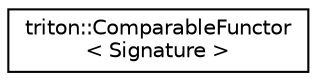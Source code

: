 digraph "Graphical Class Hierarchy"
{
  edge [fontname="Helvetica",fontsize="10",labelfontname="Helvetica",labelfontsize="10"];
  node [fontname="Helvetica",fontsize="10",shape=record];
  rankdir="LR";
  Node0 [label="triton::ComparableFunctor\l\< Signature \>",height=0.2,width=0.4,color="black", fillcolor="white", style="filled",URL="$structtriton_1_1ComparableFunctor.html"];
}
